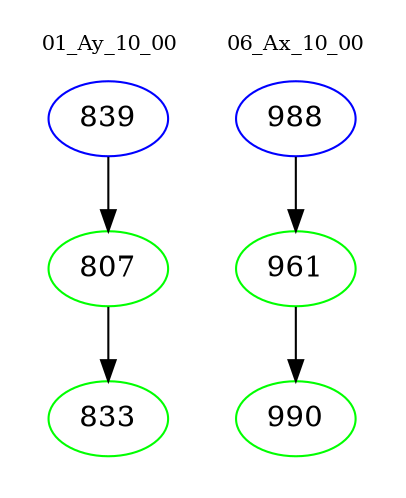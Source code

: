digraph{
subgraph cluster_0 {
color = white
label = "01_Ay_10_00";
fontsize=10;
T0_839 [label="839", color="blue"]
T0_839 -> T0_807 [color="black"]
T0_807 [label="807", color="green"]
T0_807 -> T0_833 [color="black"]
T0_833 [label="833", color="green"]
}
subgraph cluster_1 {
color = white
label = "06_Ax_10_00";
fontsize=10;
T1_988 [label="988", color="blue"]
T1_988 -> T1_961 [color="black"]
T1_961 [label="961", color="green"]
T1_961 -> T1_990 [color="black"]
T1_990 [label="990", color="green"]
}
}
